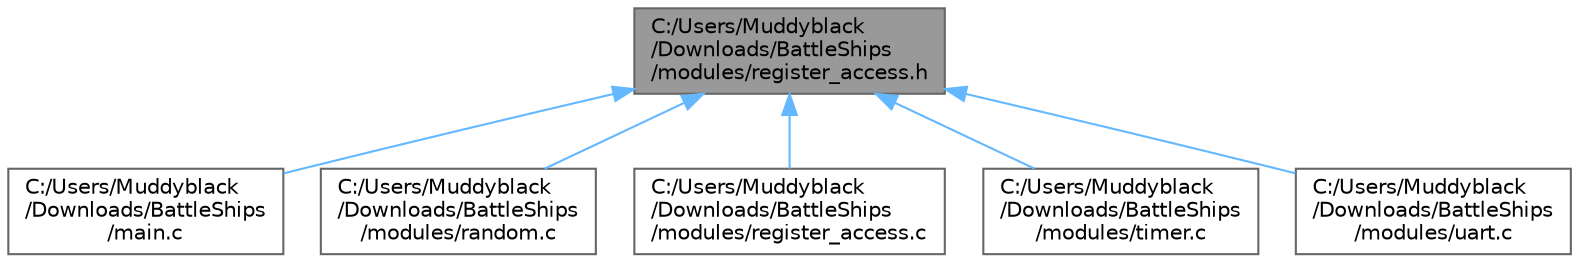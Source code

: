 digraph "C:/Users/Muddyblack/Downloads/BattleShips/modules/register_access.h"
{
 // LATEX_PDF_SIZE
  bgcolor="transparent";
  edge [fontname=Helvetica,fontsize=10,labelfontname=Helvetica,labelfontsize=10];
  node [fontname=Helvetica,fontsize=10,shape=box,height=0.2,width=0.4];
  Node1 [id="Node000001",label="C:/Users/Muddyblack\l/Downloads/BattleShips\l/modules/register_access.h",height=0.2,width=0.4,color="gray40", fillcolor="grey60", style="filled", fontcolor="black",tooltip="Generic Register-Access."];
  Node1 -> Node2 [id="edge1_Node000001_Node000002",dir="back",color="steelblue1",style="solid",tooltip=" "];
  Node2 [id="Node000002",label="C:/Users/Muddyblack\l/Downloads/BattleShips\l/main.c",height=0.2,width=0.4,color="grey40", fillcolor="white", style="filled",URL="$main_8c.html",tooltip="Main Entry"];
  Node1 -> Node3 [id="edge2_Node000001_Node000003",dir="back",color="steelblue1",style="solid",tooltip=" "];
  Node3 [id="Node000003",label="C:/Users/Muddyblack\l/Downloads/BattleShips\l/modules/random.c",height=0.2,width=0.4,color="grey40", fillcolor="white", style="filled",URL="$random_8c.html",tooltip=" "];
  Node1 -> Node4 [id="edge3_Node000001_Node000004",dir="back",color="steelblue1",style="solid",tooltip=" "];
  Node4 [id="Node000004",label="C:/Users/Muddyblack\l/Downloads/BattleShips\l/modules/register_access.c",height=0.2,width=0.4,color="grey40", fillcolor="white", style="filled",URL="$register__access_8c.html",tooltip="Generic Register-Access."];
  Node1 -> Node5 [id="edge4_Node000001_Node000005",dir="back",color="steelblue1",style="solid",tooltip=" "];
  Node5 [id="Node000005",label="C:/Users/Muddyblack\l/Downloads/BattleShips\l/modules/timer.c",height=0.2,width=0.4,color="grey40", fillcolor="white", style="filled",URL="$timer_8c.html",tooltip=" "];
  Node1 -> Node6 [id="edge5_Node000001_Node000006",dir="back",color="steelblue1",style="solid",tooltip=" "];
  Node6 [id="Node000006",label="C:/Users/Muddyblack\l/Downloads/BattleShips\l/modules/uart.c",height=0.2,width=0.4,color="grey40", fillcolor="white", style="filled",URL="$uart_8c.html",tooltip=" "];
}
